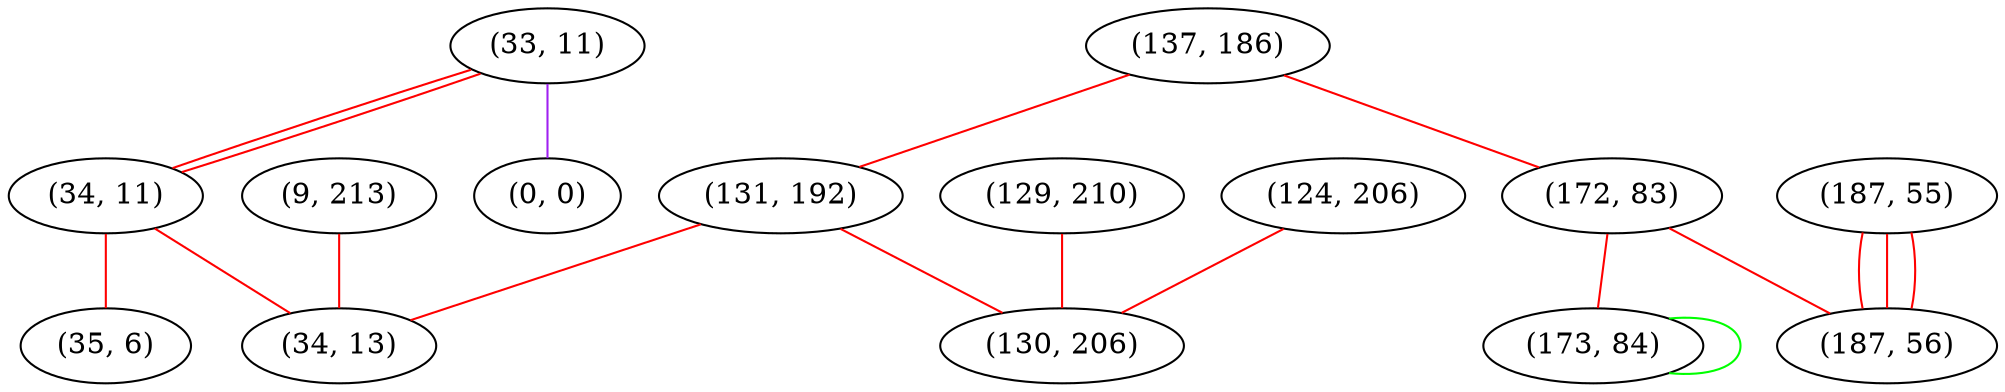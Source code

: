 graph "" {
"(137, 186)";
"(187, 55)";
"(33, 11)";
"(131, 192)";
"(9, 213)";
"(34, 11)";
"(172, 83)";
"(129, 210)";
"(187, 56)";
"(34, 13)";
"(0, 0)";
"(124, 206)";
"(35, 6)";
"(173, 84)";
"(130, 206)";
"(137, 186)" -- "(131, 192)"  [color=red, key=0, weight=1];
"(137, 186)" -- "(172, 83)"  [color=red, key=0, weight=1];
"(187, 55)" -- "(187, 56)"  [color=red, key=0, weight=1];
"(187, 55)" -- "(187, 56)"  [color=red, key=1, weight=1];
"(187, 55)" -- "(187, 56)"  [color=red, key=2, weight=1];
"(33, 11)" -- "(0, 0)"  [color=purple, key=0, weight=4];
"(33, 11)" -- "(34, 11)"  [color=red, key=0, weight=1];
"(33, 11)" -- "(34, 11)"  [color=red, key=1, weight=1];
"(131, 192)" -- "(34, 13)"  [color=red, key=0, weight=1];
"(131, 192)" -- "(130, 206)"  [color=red, key=0, weight=1];
"(9, 213)" -- "(34, 13)"  [color=red, key=0, weight=1];
"(34, 11)" -- "(34, 13)"  [color=red, key=0, weight=1];
"(34, 11)" -- "(35, 6)"  [color=red, key=0, weight=1];
"(172, 83)" -- "(187, 56)"  [color=red, key=0, weight=1];
"(172, 83)" -- "(173, 84)"  [color=red, key=0, weight=1];
"(129, 210)" -- "(130, 206)"  [color=red, key=0, weight=1];
"(124, 206)" -- "(130, 206)"  [color=red, key=0, weight=1];
"(173, 84)" -- "(173, 84)"  [color=green, key=0, weight=2];
}
